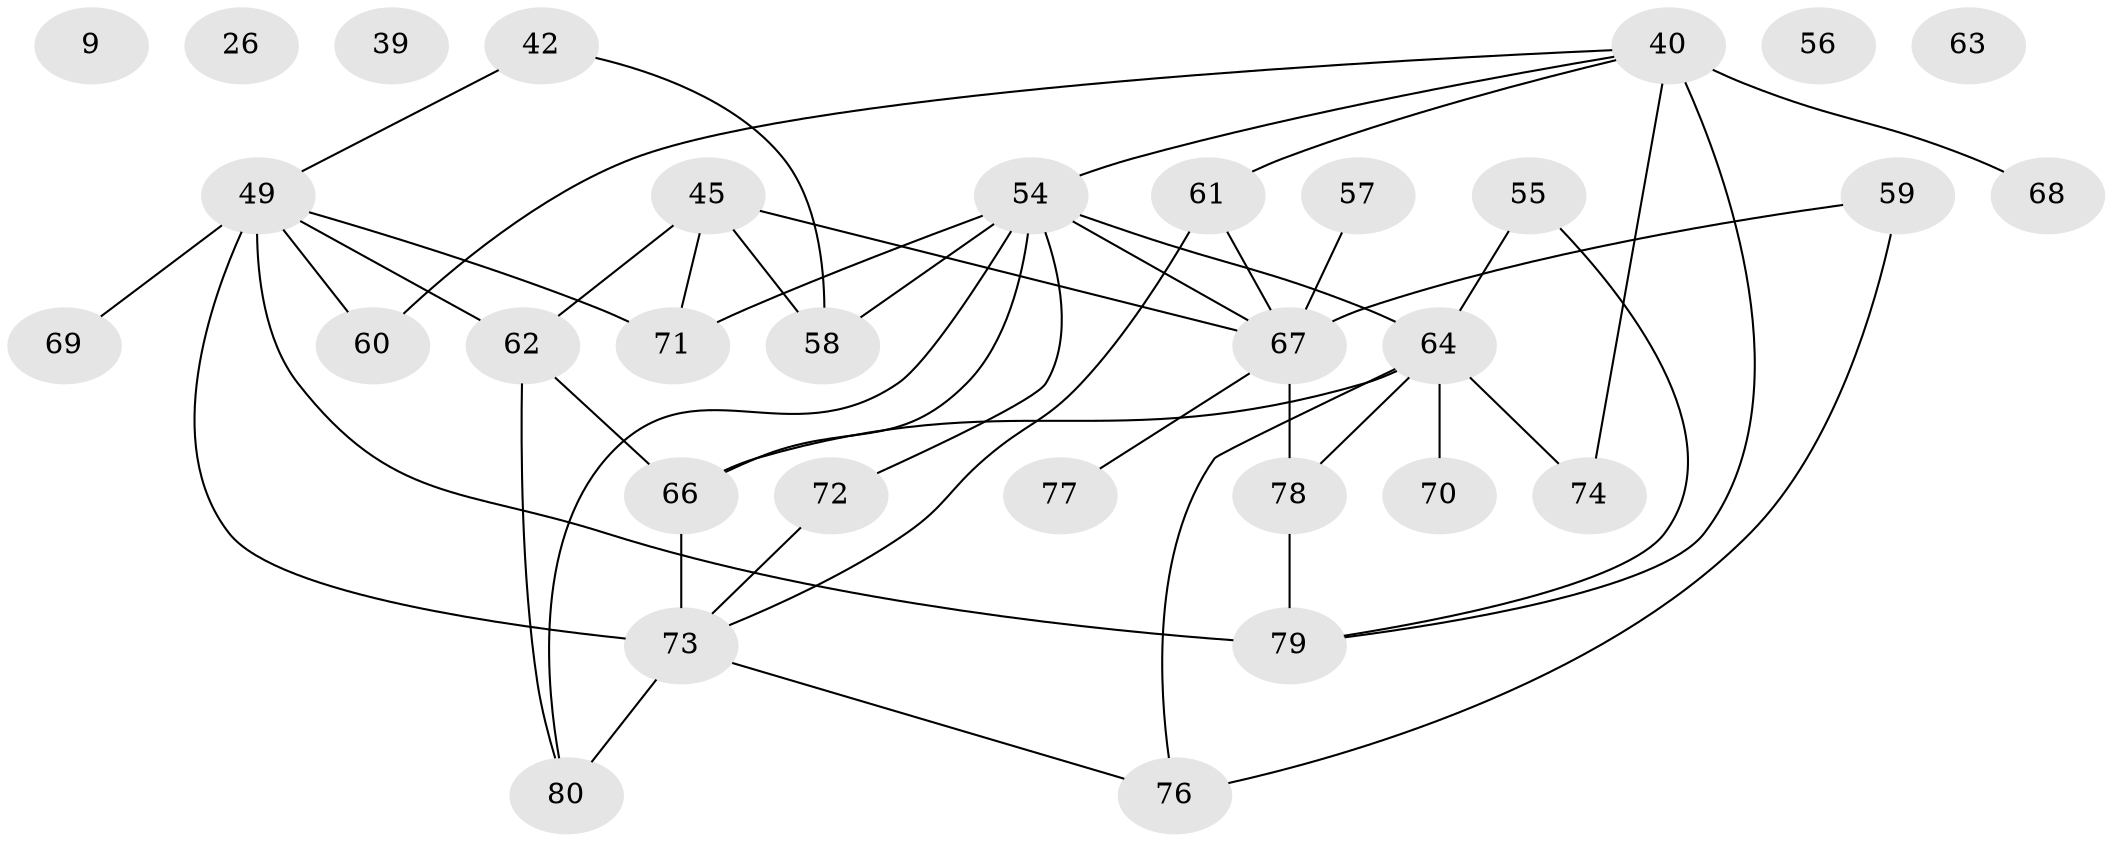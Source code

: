 // original degree distribution, {4: 0.2, 3: 0.2375, 1: 0.175, 2: 0.2125, 5: 0.1125, 0: 0.05, 6: 0.0125}
// Generated by graph-tools (version 1.1) at 2025/42/03/04/25 21:42:53]
// undirected, 32 vertices, 46 edges
graph export_dot {
graph [start="1"]
  node [color=gray90,style=filled];
  9;
  26;
  39;
  40 [super="+38"];
  42;
  45;
  49 [super="+30+31"];
  54 [super="+5+23+6+29+11+37"];
  55;
  56 [super="+36"];
  57 [super="+3"];
  58 [super="+43"];
  59;
  60 [super="+12+35+48+53"];
  61;
  62 [super="+41"];
  63;
  64 [super="+32+51"];
  66;
  67 [super="+2+34+65"];
  68;
  69;
  70;
  71 [super="+25"];
  72 [super="+18+21+47"];
  73 [super="+15"];
  74;
  76 [super="+24+27+50+52"];
  77;
  78 [super="+20+44"];
  79 [super="+75"];
  80;
  40 -- 61;
  40 -- 54 [weight=2];
  40 -- 68;
  40 -- 74 [weight=2];
  40 -- 79 [weight=2];
  40 -- 60;
  42 -- 58 [weight=2];
  42 -- 49 [weight=2];
  45 -- 58 [weight=2];
  45 -- 71;
  45 -- 67;
  45 -- 62;
  49 -- 79 [weight=5];
  49 -- 69;
  49 -- 71;
  49 -- 73;
  49 -- 62;
  49 -- 60;
  54 -- 80;
  54 -- 58 [weight=2];
  54 -- 71;
  54 -- 66;
  54 -- 67;
  54 -- 64;
  54 -- 72;
  55 -- 79;
  55 -- 64;
  57 -- 67;
  59 -- 67;
  59 -- 76;
  61 -- 73;
  61 -- 67;
  62 -- 66;
  62 -- 80;
  64 -- 74 [weight=3];
  64 -- 78 [weight=2];
  64 -- 70;
  64 -- 66;
  64 -- 76;
  66 -- 73 [weight=2];
  67 -- 77;
  67 -- 78 [weight=2];
  72 -- 73;
  73 -- 80;
  73 -- 76;
  78 -- 79;
}
